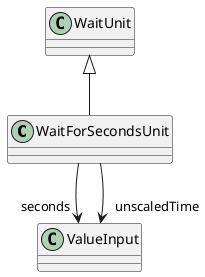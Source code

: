 @startuml
class WaitForSecondsUnit {
}
WaitUnit <|-- WaitForSecondsUnit
WaitForSecondsUnit --> "seconds" ValueInput
WaitForSecondsUnit --> "unscaledTime" ValueInput
@enduml
